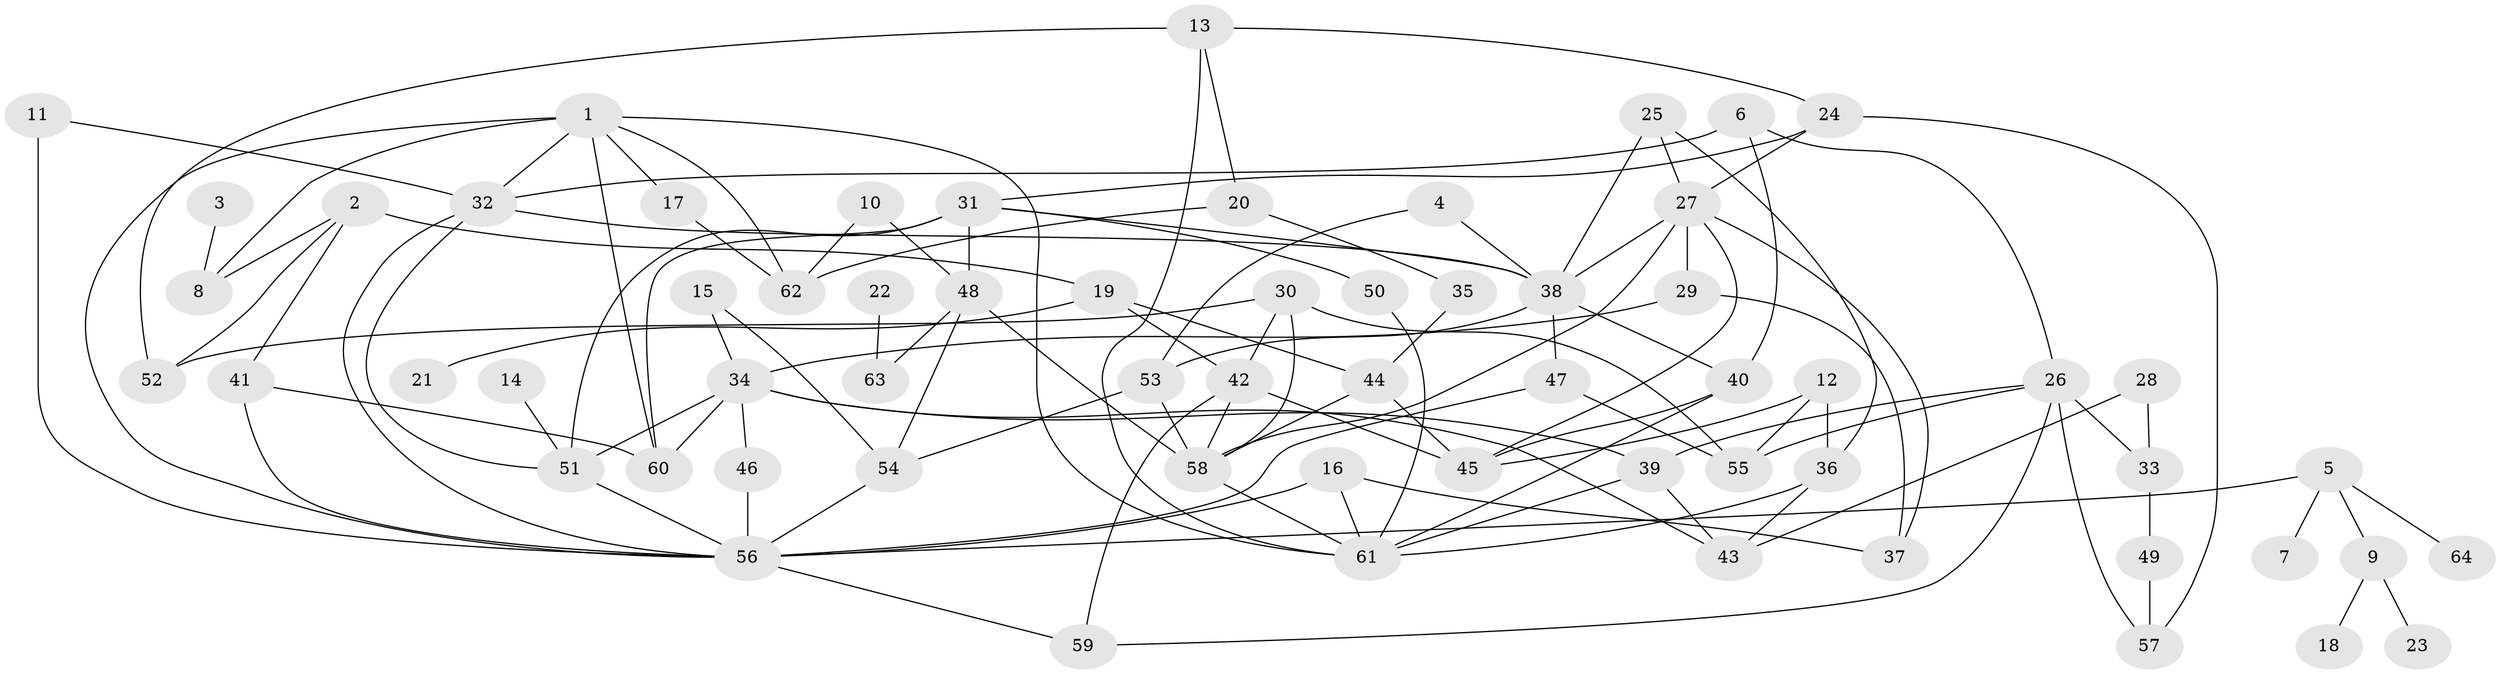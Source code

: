 // original degree distribution, {6: 0.0390625, 3: 0.296875, 9: 0.0078125, 4: 0.171875, 8: 0.0078125, 1: 0.1640625, 7: 0.0078125, 5: 0.0390625, 2: 0.265625}
// Generated by graph-tools (version 1.1) at 2025/25/03/09/25 03:25:29]
// undirected, 64 vertices, 116 edges
graph export_dot {
graph [start="1"]
  node [color=gray90,style=filled];
  1;
  2;
  3;
  4;
  5;
  6;
  7;
  8;
  9;
  10;
  11;
  12;
  13;
  14;
  15;
  16;
  17;
  18;
  19;
  20;
  21;
  22;
  23;
  24;
  25;
  26;
  27;
  28;
  29;
  30;
  31;
  32;
  33;
  34;
  35;
  36;
  37;
  38;
  39;
  40;
  41;
  42;
  43;
  44;
  45;
  46;
  47;
  48;
  49;
  50;
  51;
  52;
  53;
  54;
  55;
  56;
  57;
  58;
  59;
  60;
  61;
  62;
  63;
  64;
  1 -- 8 [weight=1.0];
  1 -- 17 [weight=1.0];
  1 -- 32 [weight=1.0];
  1 -- 56 [weight=1.0];
  1 -- 60 [weight=1.0];
  1 -- 61 [weight=1.0];
  1 -- 62 [weight=1.0];
  2 -- 8 [weight=1.0];
  2 -- 19 [weight=1.0];
  2 -- 41 [weight=1.0];
  2 -- 52 [weight=1.0];
  3 -- 8 [weight=1.0];
  4 -- 38 [weight=1.0];
  4 -- 53 [weight=1.0];
  5 -- 7 [weight=1.0];
  5 -- 9 [weight=1.0];
  5 -- 56 [weight=1.0];
  5 -- 64 [weight=1.0];
  6 -- 26 [weight=1.0];
  6 -- 32 [weight=1.0];
  6 -- 40 [weight=1.0];
  9 -- 18 [weight=1.0];
  9 -- 23 [weight=1.0];
  10 -- 48 [weight=1.0];
  10 -- 62 [weight=1.0];
  11 -- 32 [weight=1.0];
  11 -- 56 [weight=2.0];
  12 -- 36 [weight=1.0];
  12 -- 45 [weight=1.0];
  12 -- 55 [weight=1.0];
  13 -- 20 [weight=1.0];
  13 -- 24 [weight=1.0];
  13 -- 52 [weight=1.0];
  13 -- 61 [weight=1.0];
  14 -- 51 [weight=1.0];
  15 -- 34 [weight=1.0];
  15 -- 54 [weight=1.0];
  16 -- 37 [weight=1.0];
  16 -- 56 [weight=2.0];
  16 -- 61 [weight=1.0];
  17 -- 62 [weight=1.0];
  19 -- 21 [weight=2.0];
  19 -- 42 [weight=2.0];
  19 -- 44 [weight=1.0];
  20 -- 35 [weight=1.0];
  20 -- 62 [weight=1.0];
  22 -- 63 [weight=1.0];
  24 -- 27 [weight=1.0];
  24 -- 31 [weight=1.0];
  24 -- 57 [weight=1.0];
  25 -- 27 [weight=1.0];
  25 -- 36 [weight=1.0];
  25 -- 38 [weight=1.0];
  26 -- 33 [weight=1.0];
  26 -- 39 [weight=1.0];
  26 -- 55 [weight=1.0];
  26 -- 57 [weight=1.0];
  26 -- 59 [weight=1.0];
  27 -- 29 [weight=1.0];
  27 -- 37 [weight=1.0];
  27 -- 38 [weight=1.0];
  27 -- 45 [weight=1.0];
  27 -- 58 [weight=1.0];
  28 -- 33 [weight=1.0];
  28 -- 43 [weight=1.0];
  29 -- 34 [weight=1.0];
  29 -- 37 [weight=1.0];
  30 -- 42 [weight=1.0];
  30 -- 52 [weight=1.0];
  30 -- 55 [weight=1.0];
  30 -- 58 [weight=1.0];
  31 -- 38 [weight=1.0];
  31 -- 48 [weight=1.0];
  31 -- 50 [weight=1.0];
  31 -- 51 [weight=1.0];
  31 -- 60 [weight=1.0];
  32 -- 38 [weight=1.0];
  32 -- 51 [weight=1.0];
  32 -- 56 [weight=1.0];
  33 -- 49 [weight=1.0];
  34 -- 39 [weight=1.0];
  34 -- 43 [weight=1.0];
  34 -- 46 [weight=1.0];
  34 -- 51 [weight=1.0];
  34 -- 60 [weight=1.0];
  35 -- 44 [weight=1.0];
  36 -- 43 [weight=1.0];
  36 -- 61 [weight=1.0];
  38 -- 40 [weight=1.0];
  38 -- 47 [weight=1.0];
  38 -- 53 [weight=1.0];
  39 -- 43 [weight=1.0];
  39 -- 61 [weight=1.0];
  40 -- 45 [weight=1.0];
  40 -- 61 [weight=1.0];
  41 -- 56 [weight=1.0];
  41 -- 60 [weight=1.0];
  42 -- 45 [weight=1.0];
  42 -- 58 [weight=1.0];
  42 -- 59 [weight=1.0];
  44 -- 45 [weight=1.0];
  44 -- 58 [weight=1.0];
  46 -- 56 [weight=2.0];
  47 -- 55 [weight=1.0];
  47 -- 56 [weight=1.0];
  48 -- 54 [weight=1.0];
  48 -- 58 [weight=1.0];
  48 -- 63 [weight=1.0];
  49 -- 57 [weight=1.0];
  50 -- 61 [weight=1.0];
  51 -- 56 [weight=1.0];
  53 -- 54 [weight=1.0];
  53 -- 58 [weight=1.0];
  54 -- 56 [weight=1.0];
  56 -- 59 [weight=1.0];
  58 -- 61 [weight=1.0];
}
